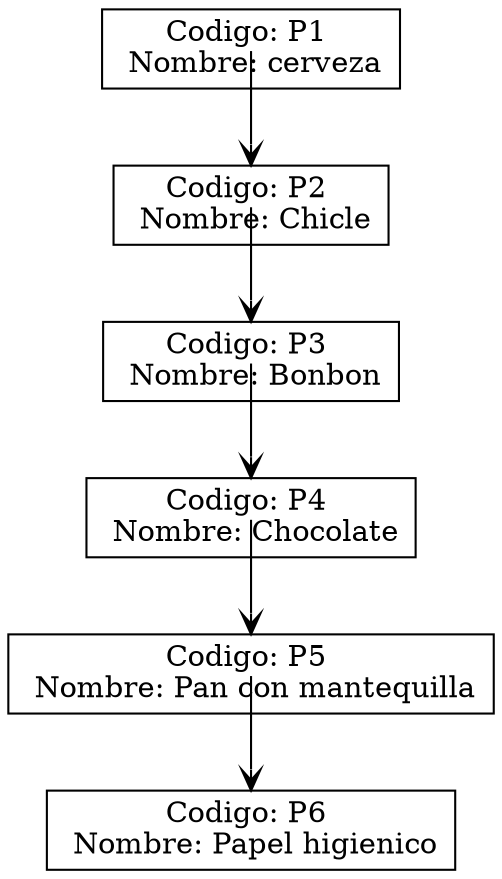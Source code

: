digraph foo { rankdir=TB; node [shape=record];
s0[label=" Codigo: P1 \n Nombre: cerveza"];
s0 -> s1 [arrowhead=vee, tailclip=false, arrowtail = vee];
s1[label=" Codigo: P2 \n Nombre: Chicle"];
s1 -> s2 [arrowhead=vee, tailclip=false, arrowtail = vee];
s2[label=" Codigo: P3 \n Nombre: Bonbon"];
s2 -> s3 [arrowhead=vee, tailclip=false, arrowtail = vee];
s3[label=" Codigo: P4 \n Nombre: Chocolate"];
s3 -> s4 [arrowhead=vee, tailclip=false, arrowtail = vee];
s4[label=" Codigo: P5 \n Nombre: Pan con mantequilla"];
s4 -> s5 [arrowhead=vee, tailclip=false, arrowtail = vee];
s5[label=" Codigo: P6 \n Nombre: Papel higienico"];
}
